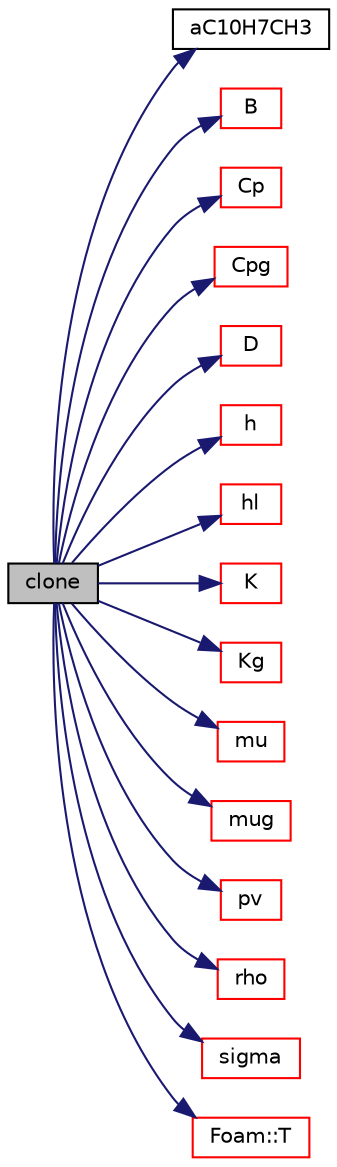 digraph "clone"
{
  bgcolor="transparent";
  edge [fontname="Helvetica",fontsize="10",labelfontname="Helvetica",labelfontsize="10"];
  node [fontname="Helvetica",fontsize="10",shape=record];
  rankdir="LR";
  Node1 [label="clone",height=0.2,width=0.4,color="black", fillcolor="grey75", style="filled", fontcolor="black"];
  Node1 -> Node2 [color="midnightblue",fontsize="10",style="solid",fontname="Helvetica"];
  Node2 [label="aC10H7CH3",height=0.2,width=0.4,color="black",URL="$a00013.html#aa87a2a093c6e5be156a837e89623f533",tooltip="Construct null. "];
  Node1 -> Node3 [color="midnightblue",fontsize="10",style="solid",fontname="Helvetica"];
  Node3 [label="B",height=0.2,width=0.4,color="red",URL="$a00013.html#a9537091a91c8022dc180b65dc8ae2b25",tooltip="Second Virial Coefficient [m^3/kg]. "];
  Node1 -> Node4 [color="midnightblue",fontsize="10",style="solid",fontname="Helvetica"];
  Node4 [label="Cp",height=0.2,width=0.4,color="red",URL="$a00013.html#a4dbacda54553c7d90a40bb3e93d8e989",tooltip="Liquid heat capacity [J/(kg K)]. "];
  Node1 -> Node5 [color="midnightblue",fontsize="10",style="solid",fontname="Helvetica"];
  Node5 [label="Cpg",height=0.2,width=0.4,color="red",URL="$a00013.html#a4c1732e4d00185095b9cdd983b0adaeb",tooltip="Ideal gas heat capacity [J/(kg K)]. "];
  Node1 -> Node6 [color="midnightblue",fontsize="10",style="solid",fontname="Helvetica"];
  Node6 [label="D",height=0.2,width=0.4,color="red",URL="$a00013.html#add8e22162a46b1ce0fe68d3648219157",tooltip="Vapour diffussivity [m2/s]. "];
  Node1 -> Node7 [color="midnightblue",fontsize="10",style="solid",fontname="Helvetica"];
  Node7 [label="h",height=0.2,width=0.4,color="red",URL="$a00013.html#abcbc515d32dd22b7965bc0659b0dcb8b",tooltip="Liquid Enthalpy [J/(kg)]. "];
  Node1 -> Node8 [color="midnightblue",fontsize="10",style="solid",fontname="Helvetica"];
  Node8 [label="hl",height=0.2,width=0.4,color="red",URL="$a00013.html#a6e971d930c759e990b927baa520d246d",tooltip="Heat of vapourisation [J/kg]. "];
  Node1 -> Node9 [color="midnightblue",fontsize="10",style="solid",fontname="Helvetica"];
  Node9 [label="K",height=0.2,width=0.4,color="red",URL="$a00013.html#af8bc8cf9f1b34f18147d937a4441d204",tooltip="Liquid thermal conductivity [W/(m K)]. "];
  Node1 -> Node10 [color="midnightblue",fontsize="10",style="solid",fontname="Helvetica"];
  Node10 [label="Kg",height=0.2,width=0.4,color="red",URL="$a00013.html#ace88ddab5a0f4bf81d113a7a56e7c159",tooltip="Vapour thermal conductivity [W/(m K)]. "];
  Node1 -> Node11 [color="midnightblue",fontsize="10",style="solid",fontname="Helvetica"];
  Node11 [label="mu",height=0.2,width=0.4,color="red",URL="$a00013.html#ad21399bd4864464044ae0f9f3d926e51",tooltip="Liquid viscosity [Pa s]. "];
  Node1 -> Node12 [color="midnightblue",fontsize="10",style="solid",fontname="Helvetica"];
  Node12 [label="mug",height=0.2,width=0.4,color="red",URL="$a00013.html#a53dda807da2c7b8a72a337d356ded193",tooltip="Vapour viscosity [Pa s]. "];
  Node1 -> Node13 [color="midnightblue",fontsize="10",style="solid",fontname="Helvetica"];
  Node13 [label="pv",height=0.2,width=0.4,color="red",URL="$a00013.html#a5260d9b7d16fe83c9e77a099f8b3ce3b",tooltip="Vapour pressure [Pa]. "];
  Node1 -> Node14 [color="midnightblue",fontsize="10",style="solid",fontname="Helvetica"];
  Node14 [label="rho",height=0.2,width=0.4,color="red",URL="$a00013.html#a359d9102401045ba4fa2c2a4aecfca71",tooltip="Liquid density [kg/m^3]. "];
  Node1 -> Node15 [color="midnightblue",fontsize="10",style="solid",fontname="Helvetica"];
  Node15 [label="sigma",height=0.2,width=0.4,color="red",URL="$a00013.html#a79a6e6a467d5be79c5a6ab6d3f42dd71",tooltip="Surface tension [N/m]. "];
  Node1 -> Node16 [color="midnightblue",fontsize="10",style="solid",fontname="Helvetica"];
  Node16 [label="Foam::T",height=0.2,width=0.4,color="red",URL="$a10958.html#ae57fda0abb14bb0944947c463c6e09d4"];
}
